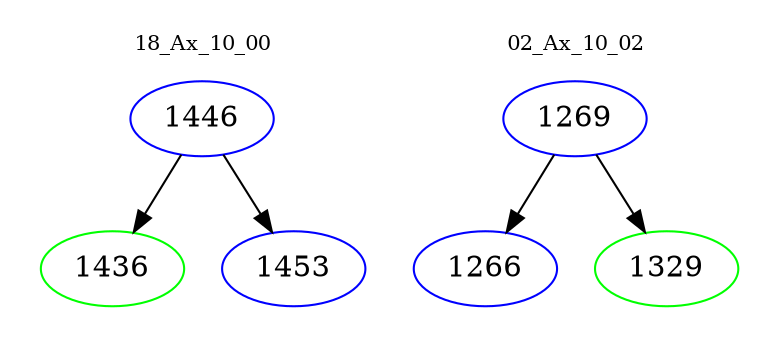 digraph{
subgraph cluster_0 {
color = white
label = "18_Ax_10_00";
fontsize=10;
T0_1446 [label="1446", color="blue"]
T0_1446 -> T0_1436 [color="black"]
T0_1436 [label="1436", color="green"]
T0_1446 -> T0_1453 [color="black"]
T0_1453 [label="1453", color="blue"]
}
subgraph cluster_1 {
color = white
label = "02_Ax_10_02";
fontsize=10;
T1_1269 [label="1269", color="blue"]
T1_1269 -> T1_1266 [color="black"]
T1_1266 [label="1266", color="blue"]
T1_1269 -> T1_1329 [color="black"]
T1_1329 [label="1329", color="green"]
}
}
